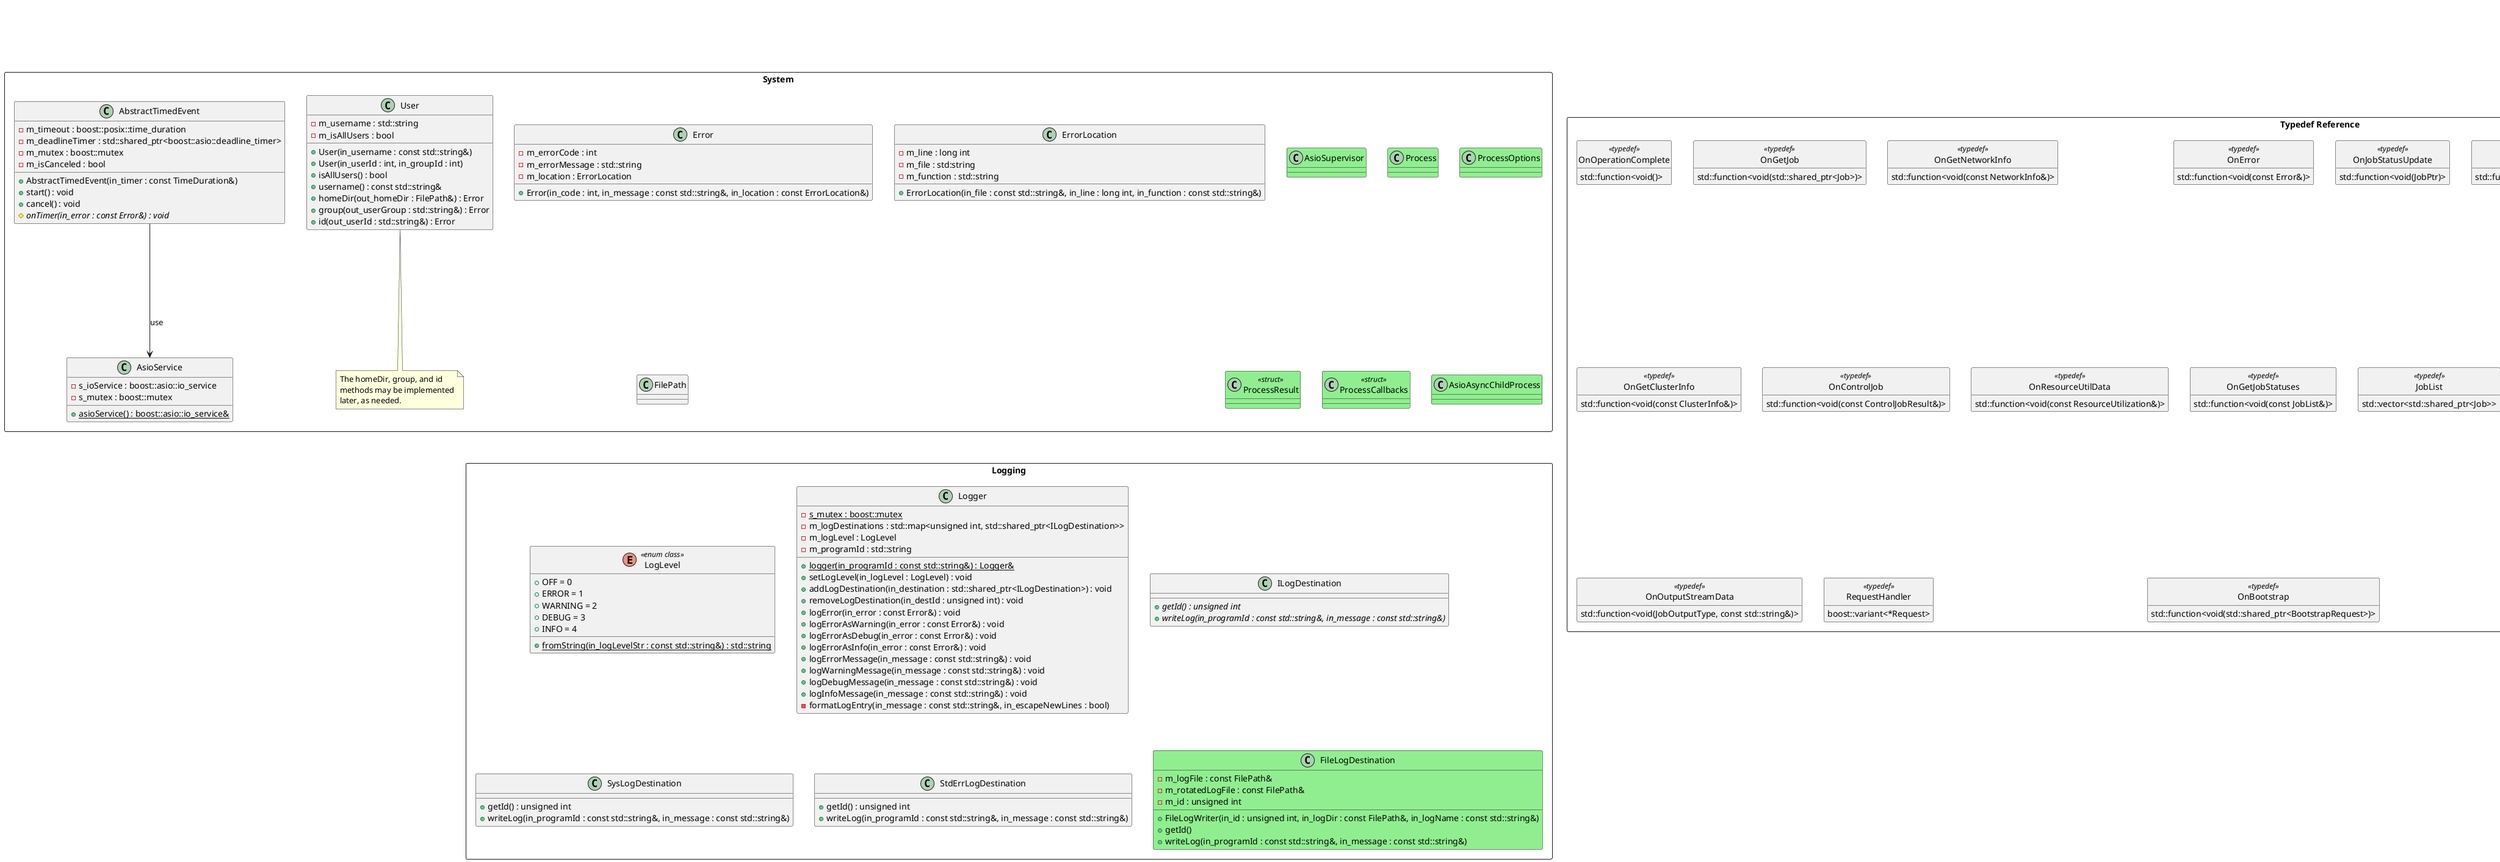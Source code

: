 @startuml

package System <<Rectangle>>
{
  class User
  {
    + User(in_username : const std::string&)
    + User(in_userId : int, in_groupId : int)
    + isAllUsers() : bool
    + username() : const std::string&
    + homeDir(out_homeDir : FilePath&) : Error
    + group(out_userGroup : std::string&) : Error
    + id(out_userId : std::string&) : Error
    - m_username : std::string
    - m_isAllUsers : bool
  }
  note bottom of User : The homeDir, group, and id\nmethods may be implemented\nlater, as needed.

  class AsioService
  {
    + {static} asioService() : boost::asio::io_service&
    - s_ioService : boost::asio::io_service
    - s_mutex : boost::mutex
  }

  class AbstractTimedEvent
  {
    + AbstractTimedEvent(in_timer : const TimeDuration&)
    + start() : void
    + cancel() : void
    # {abstract} onTimer(in_error : const Error&) : void
    - m_timeout : boost::posix::time_duration
    - m_deadlineTimer : std::shared_ptr<boost::asio::deadline_timer>
    - m_mutex : boost::mutex
    - m_isCanceled : bool
  }

  class Error
  {
    + Error(in_code : int, in_message : const std::string&, in_location : const ErrorLocation&)
    - m_errorCode : int
    - m_errorMessage : std::string
    - m_location : ErrorLocation
  }

  class ErrorLocation
  {
    + ErrorLocation(in_file : const std::string&, in_line : long int, in_function : const std::string&)
    - m_line : long int
    - m_file : std:string
    - m_function : std::string
  }

  class FilePath
  class AsioSupervisor #lightgreen
  class Process #lightgreen
  class ProcessOptions #lightgreen
  class ProcessResult <<struct>> #lightgreen
  class ProcessCallbacks <<struct>> #lightgreen
  class AsioAsyncChildProcess #lightgreen

  AsioSupervisor -[hidden] Process
  Process -[hidden] ProcessOptions
  ProcessOptions -[hidden]- ProcessResult
  ProcessResult -[hidden] ProcessCallbacks
  ProcessCallbacks -[hidden] AsioAsyncChildProcess

  AbstractTimedEvent --> AsioService : use
}

package "Typedef Reference" as TDPackage <<Rectangle>>
{
  hide <<typedef>> circle
  hide <<typedef>> methods

  class OnError <<typedef>>
  {
    {field} std::function<void(const Error&)>
  }

  class OnJobStatusUpdate <<typedef>>
  {
    {field} std::function<void(JobPtr)>
  }

  class OnTimer <<typedef>>
  {
    {field} std::function<void(bool)>
  }

  class OnOperationComplete <<typedef>>
  {
    {field} std::function<void()>
  }

  class OnJobPrune <<typedef>>
  {
    {field} std::function<void(std::shared_ptr<Job>, const OnOperationComplete&, const OnError&)>
  }

  class OnBootstrap <<typedef>>
  {
    {field} std::function<void(std::shared_ptr<BootstrapRequest>)>
  }

  class OnGetJobStatuses <<typedef>>
  {
    {field} std::function<void(const JobList&)>
  }

  class OnGetJob <<typedef>>
  {
    {field} std::function<void(std::shared_ptr<Job>)>
  }

  class OnGetNetworkInfo <<typedef>>
  {
    {field} std::function<void(const NetworkInfo&)>
  }

  class OnGetClusterInfo <<typedef>>
  {
    {field} std::function<void(const ClusterInfo&)>
  }

  class OnControlJob <<typedef>>
  {
    {field} std::function<void(const ControlJobResult&)>
  }

  class OnResourceUtilData <<typedef>>
  {
    {field} std::function<void(const ResourceUtilization&)>
  }

  class OnOutputStreamData <<typedef>>
  {
    {field} std::function<void(JobOutputType, const std::string&)>
  }

  class JobList <<typedef>>
  {
    std::vector<std::shared_ptr<Job>>
  }

  class JobStatusSubscriptionHandle <<typedef>>
  {
    std::shared_ptr<JobStatusSubscription>
  }

  class JobStatusSignal <<typedef>>
  {
    {field} boost::signals2::signal<void(JobPtr)>
  }

  class JobIdMap <<typedef>>
  {
    std::map<std::string, std::shared_ptr<Job>>
  }

  class RequestHandler <<typedef>>
  {
    boost::variant<*Request>
  }

  OnError -[hidden] OnJobStatusUpdate
  OnJobStatusUpdate -[hidden] OnTimer
  OnTimer -[hidden] OnJobDeleted
  OnJobDeleted -[hidden] OnJobPrune
  OnError -down[hidden]- OnGetJobStatuses
  OnGetJobStatuses -[hidden]- OnBootstrap

  OnGetJobStatuses -down[hidden] JobList
  JobList -[hidden] JobStatusSubscriptionHandle
  JobStatusSubscriptionHandle -[hidden] JobStatusSignal
  JobStatusSignal -[hidden] JobIdMap
}

package Options <<Rectangle>>
{
  interface IOptions
  {
    + {abstract} initialize() : Error
    + {abstract} readOptions(in_location : const FilePath&) : Error
    + {abstract} getOption<typename N>(in_name : const std::string&, out_value : N&) : Error
    # {abstract} registerOption<typename N>(const std::string& in_name, std::weak_ptr<N> io_valuePtr, const N& in_defaultValue, const std::string& in_description) : void
    # IOptions()
  }

  class AbstractOptions <<template T>> #lightblue
  {
    + {static} options() : AbstractOptions&
    + {abstract} initialize() : Error
    + readOptions(const FilePath& in_location) : Error
    + getScratchPath() : const std::string&
    + getJobExpiryHours() : unsigned int
    + getServerUser() : User
    + getLogLevel() : LogLevel
    + isDebugLoggingEnabled() : bool
    + getThreadPoolSize() : unsigned int
    + getHeartbeatIntervalSeconds() : unsigned int
    # registerOption<typename N>(const std::string& name, std::weak_ptr<N> io_valuePtr, const N& in_defaultValue, const std::string& in_description) : void
    # AbstractOptions(const std::string& in_defaultConfigFile)
    - m_optionsDesc : boost::program_options::options_description
    - m_scratchPath : std::string
    - m_jobExpiryHours : unsigned int
    - m_serverUser : std::string
    - m_logLevel : std::string
    - m_enableDebugLogging : bool
    - m_threadPoolSize : unsigned int
    - m_heartbeatIntervalSeconds : unsigned int
  }

  class AbstractUserProfiles <<template T>> #lightblue
  {
    + {static} userProfiles() : AbstractUserProfiles&
    + {abstract} initialize() : Error
    + readOptions(const FilePath& in_location) : Error
    # registerOption<typename N>(const std::string& name, std::weak_ptr<N> io_valuePtr, const N& in_defaultValue, const std::string& in_description) : void
    - m_confProfile : ConfigProfile
  }

  AbstractUserProfiles *-- ConfigProfile
  AbstractUserProfiles ..|> IOptions
  AbstractOptions ..|> IOptions
}

package Logging <<Rectangle>>
{
  enum LogLevel <<enum class>>
  {
    + OFF = 0
    + ERROR = 1
    + WARNING = 2
    + DEBUG = 3
    + INFO = 4
    + {static} fromString(in_logLevelStr : const std::string&) : std::string
  }

  class Logger
  {
    + {static} logger(in_programId : const std::string&) : Logger&
    + setLogLevel(in_logLevel : LogLevel) : void
    + addLogDestination(in_destination : std::shared_ptr<ILogDestination>) : void
    + removeLogDestination(in_destId : unsigned int) : void
    + logError(in_error : const Error&) : void
    + logErrorAsWarning(in_error : const Error&) : void
    + logErrorAsDebug(in_error : const Error&) : void
    + logErrorAsInfo(in_error : const Error&) : void
    + logErrorMessage(in_message : const std::string&) : void
    + logWarningMessage(in_message : const std::string&) : void
    + logDebugMessage(in_message : const std::string&) : void
    + logInfoMessage(in_message : const std::string&) : void
    - formatLogEntry(in_message : const std::string&, in_escapeNewLines : bool)
    - {static} s_mutex : boost::mutex
    - m_logDestinations : std::map<unsigned int, std::shared_ptr<ILogDestination>>
    - m_logLevel : LogLevel
    - m_programId : std::string
  }

  class ILogDestination
  {
    + {abstract} getId() : unsigned int
    + {abstract} writeLog(in_programId : const std::string&, in_message : const std::string&)
  }

  class SysLogDestination
  {
    + getId() : unsigned int
    + writeLog(in_programId : const std::string&, in_message : const std::string&)
  }

  class StdErrLogDestination
  {
    + getId() : unsigned int
    + writeLog(in_programId : const std::string&, in_message : const std::string&)
  }

  class FileLogDestination #lightgreen
  {
    + FileLogWriter(in_id : unsigned int, in_logDir : const FilePath&, in_logName : const std::string&)
    + getId()
    + writeLog(in_programId : const std::string&, in_message : const std::string&)
    - m_logFile : const FilePath&
    - m_rotatedLogFile : const FilePath&
    - m_id : unsigned int
  }
}

@enduml
